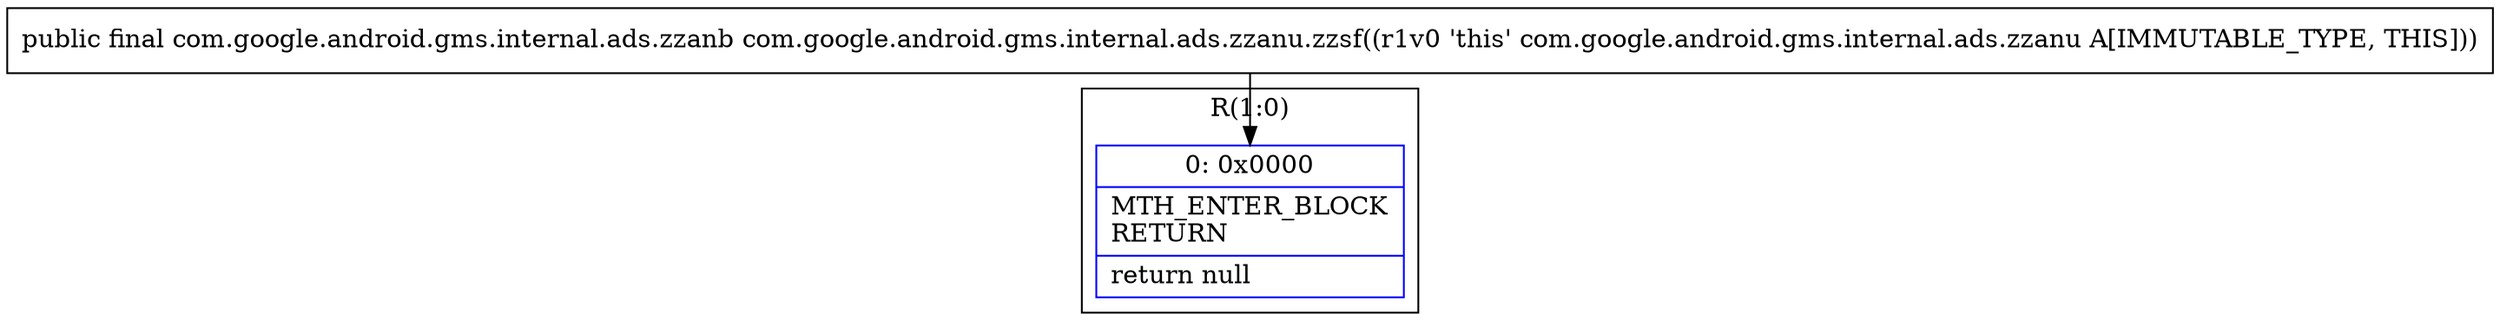 digraph "CFG forcom.google.android.gms.internal.ads.zzanu.zzsf()Lcom\/google\/android\/gms\/internal\/ads\/zzanb;" {
subgraph cluster_Region_1804115449 {
label = "R(1:0)";
node [shape=record,color=blue];
Node_0 [shape=record,label="{0\:\ 0x0000|MTH_ENTER_BLOCK\lRETURN\l|return null\l}"];
}
MethodNode[shape=record,label="{public final com.google.android.gms.internal.ads.zzanb com.google.android.gms.internal.ads.zzanu.zzsf((r1v0 'this' com.google.android.gms.internal.ads.zzanu A[IMMUTABLE_TYPE, THIS])) }"];
MethodNode -> Node_0;
}

